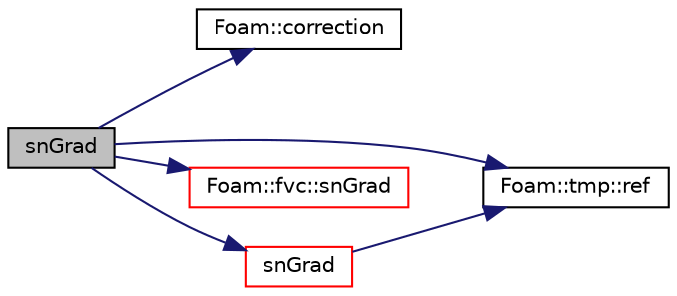 digraph "snGrad"
{
  bgcolor="transparent";
  edge [fontname="Helvetica",fontsize="10",labelfontname="Helvetica",labelfontsize="10"];
  node [fontname="Helvetica",fontsize="10",shape=record];
  rankdir="LR";
  Node2027 [label="snGrad",height=0.2,width=0.4,color="black", fillcolor="grey75", style="filled", fontcolor="black"];
  Node2027 -> Node2028 [color="midnightblue",fontsize="10",style="solid",fontname="Helvetica"];
  Node2028 [label="Foam::correction",height=0.2,width=0.4,color="black",URL="$a21851.html#aa5166e83cc970d681cdb0246482047e8",tooltip="Return the correction form of the given matrix. "];
  Node2027 -> Node2029 [color="midnightblue",fontsize="10",style="solid",fontname="Helvetica"];
  Node2029 [label="Foam::tmp::ref",height=0.2,width=0.4,color="black",URL="$a27077.html#aeaf81e641282874cef07f5b808efc83b",tooltip="Return non-const reference or generate a fatal error. "];
  Node2027 -> Node2030 [color="midnightblue",fontsize="10",style="solid",fontname="Helvetica"];
  Node2030 [label="Foam::fvc::snGrad",height=0.2,width=0.4,color="red",URL="$a21861.html#a15da734ee906cb52cf17937ab84c41a0"];
  Node2027 -> Node2082 [color="midnightblue",fontsize="10",style="solid",fontname="Helvetica"];
  Node2082 [label="snGrad",height=0.2,width=0.4,color="red",URL="$a23429.html#aaaa1dd14567f9116d35f40c25da74990",tooltip="Return the snGrad of the given cell field with the given deltaCoeffs. "];
  Node2082 -> Node2029 [color="midnightblue",fontsize="10",style="solid",fontname="Helvetica"];
}

